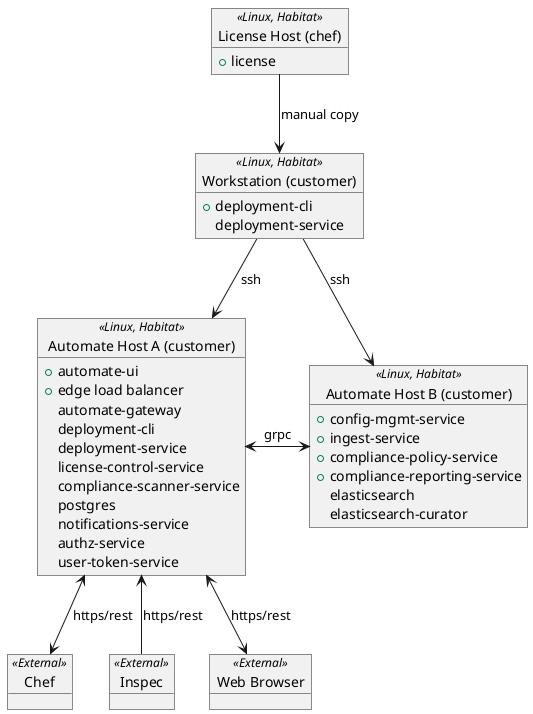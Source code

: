 @startuml
object "Automate Host A (customer)" as automate_host_a <<Linux, Habitat>>{
	+automate-ui
	+edge load balancer
	automate-gateway
	deployment-cli
	deployment-service
	license-control-service
	compliance-scanner-service
	postgres
	notifications-service
	authz-service
	user-token-service
}

object "Automate Host B (customer)" as automate_host_b <<Linux, Habitat>>{
	+config-mgmt-service
	+ingest-service
	+compliance-policy-service
	+compliance-reporting-service
	elasticsearch
	elasticsearch-curator
}

object "Workstation (customer)" as workstation <<Linux, Habitat>> {
    +deployment-cli
    deployment-service
}

object "License Host (chef)" as license <<Linux, Habitat>> {
    +license
}

object "Chef" as chef <<External>> 
object "Inspec" as inspec <<External>> 
object "Web Browser" as browser <<External>> 

automate_host_a <-> automate_host_b : grpc
workstation --> automate_host_a : ssh
workstation --> automate_host_b : ssh
license --> workstation : manual copy
chef <-up-> automate_host_a : https/rest
inspec -up-> automate_host_a : https/rest
browser <-up-> automate_host_a : https/rest
@enduml
